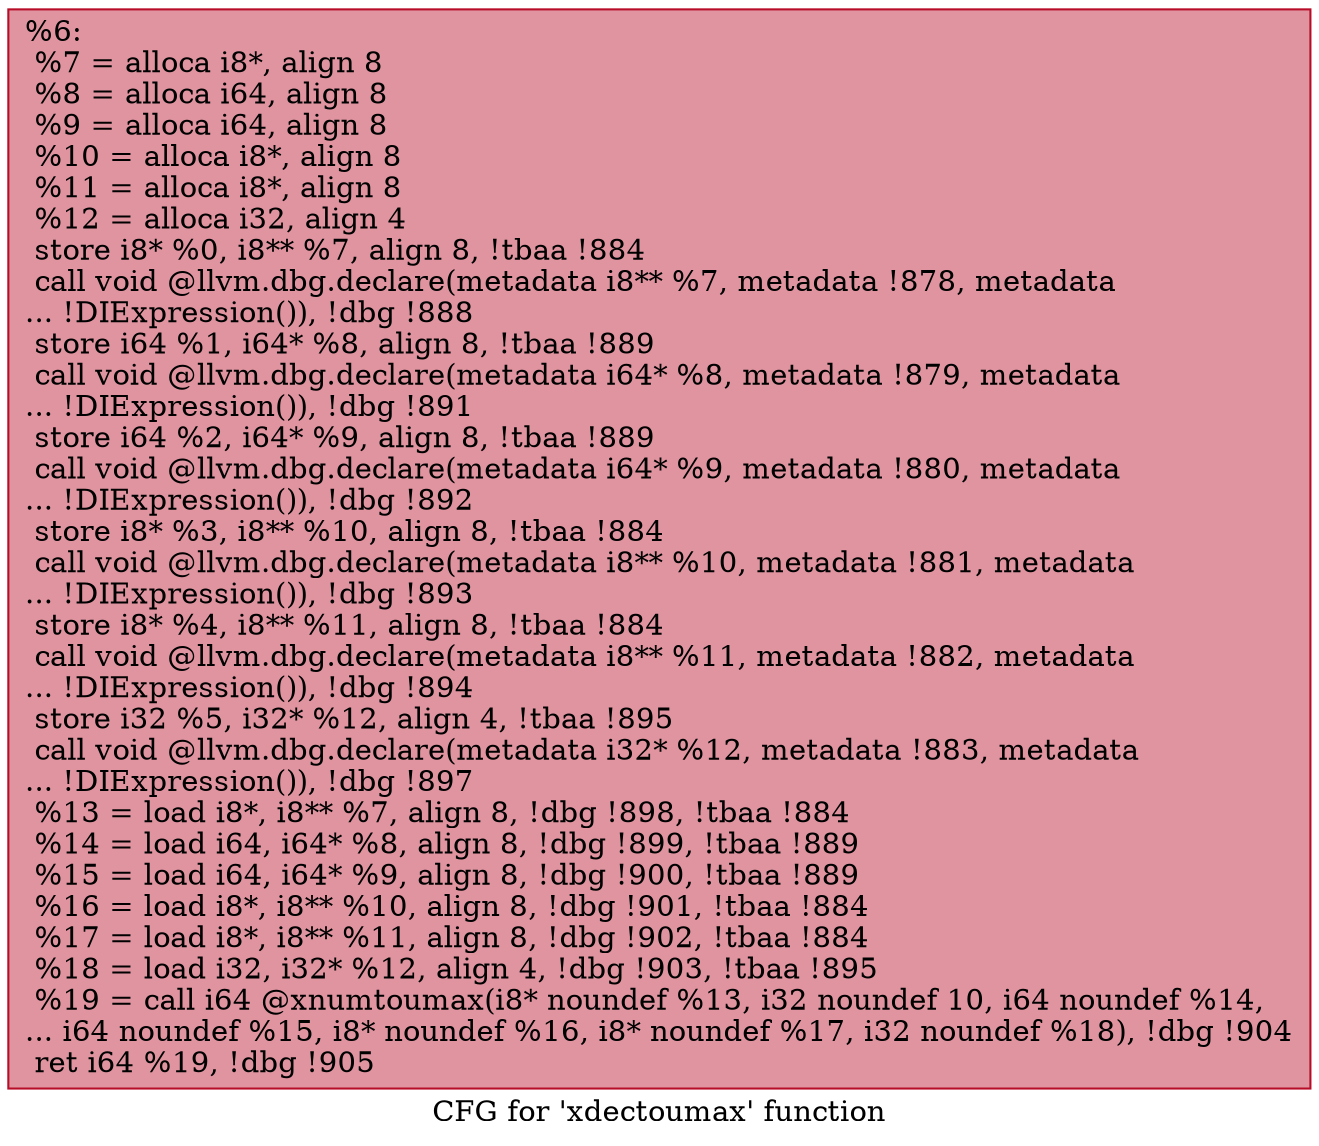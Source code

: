 digraph "CFG for 'xdectoumax' function" {
	label="CFG for 'xdectoumax' function";

	Node0x14ac040 [shape=record,color="#b70d28ff", style=filled, fillcolor="#b70d2870",label="{%6:\l  %7 = alloca i8*, align 8\l  %8 = alloca i64, align 8\l  %9 = alloca i64, align 8\l  %10 = alloca i8*, align 8\l  %11 = alloca i8*, align 8\l  %12 = alloca i32, align 4\l  store i8* %0, i8** %7, align 8, !tbaa !884\l  call void @llvm.dbg.declare(metadata i8** %7, metadata !878, metadata\l... !DIExpression()), !dbg !888\l  store i64 %1, i64* %8, align 8, !tbaa !889\l  call void @llvm.dbg.declare(metadata i64* %8, metadata !879, metadata\l... !DIExpression()), !dbg !891\l  store i64 %2, i64* %9, align 8, !tbaa !889\l  call void @llvm.dbg.declare(metadata i64* %9, metadata !880, metadata\l... !DIExpression()), !dbg !892\l  store i8* %3, i8** %10, align 8, !tbaa !884\l  call void @llvm.dbg.declare(metadata i8** %10, metadata !881, metadata\l... !DIExpression()), !dbg !893\l  store i8* %4, i8** %11, align 8, !tbaa !884\l  call void @llvm.dbg.declare(metadata i8** %11, metadata !882, metadata\l... !DIExpression()), !dbg !894\l  store i32 %5, i32* %12, align 4, !tbaa !895\l  call void @llvm.dbg.declare(metadata i32* %12, metadata !883, metadata\l... !DIExpression()), !dbg !897\l  %13 = load i8*, i8** %7, align 8, !dbg !898, !tbaa !884\l  %14 = load i64, i64* %8, align 8, !dbg !899, !tbaa !889\l  %15 = load i64, i64* %9, align 8, !dbg !900, !tbaa !889\l  %16 = load i8*, i8** %10, align 8, !dbg !901, !tbaa !884\l  %17 = load i8*, i8** %11, align 8, !dbg !902, !tbaa !884\l  %18 = load i32, i32* %12, align 4, !dbg !903, !tbaa !895\l  %19 = call i64 @xnumtoumax(i8* noundef %13, i32 noundef 10, i64 noundef %14,\l... i64 noundef %15, i8* noundef %16, i8* noundef %17, i32 noundef %18), !dbg !904\l  ret i64 %19, !dbg !905\l}"];
}
